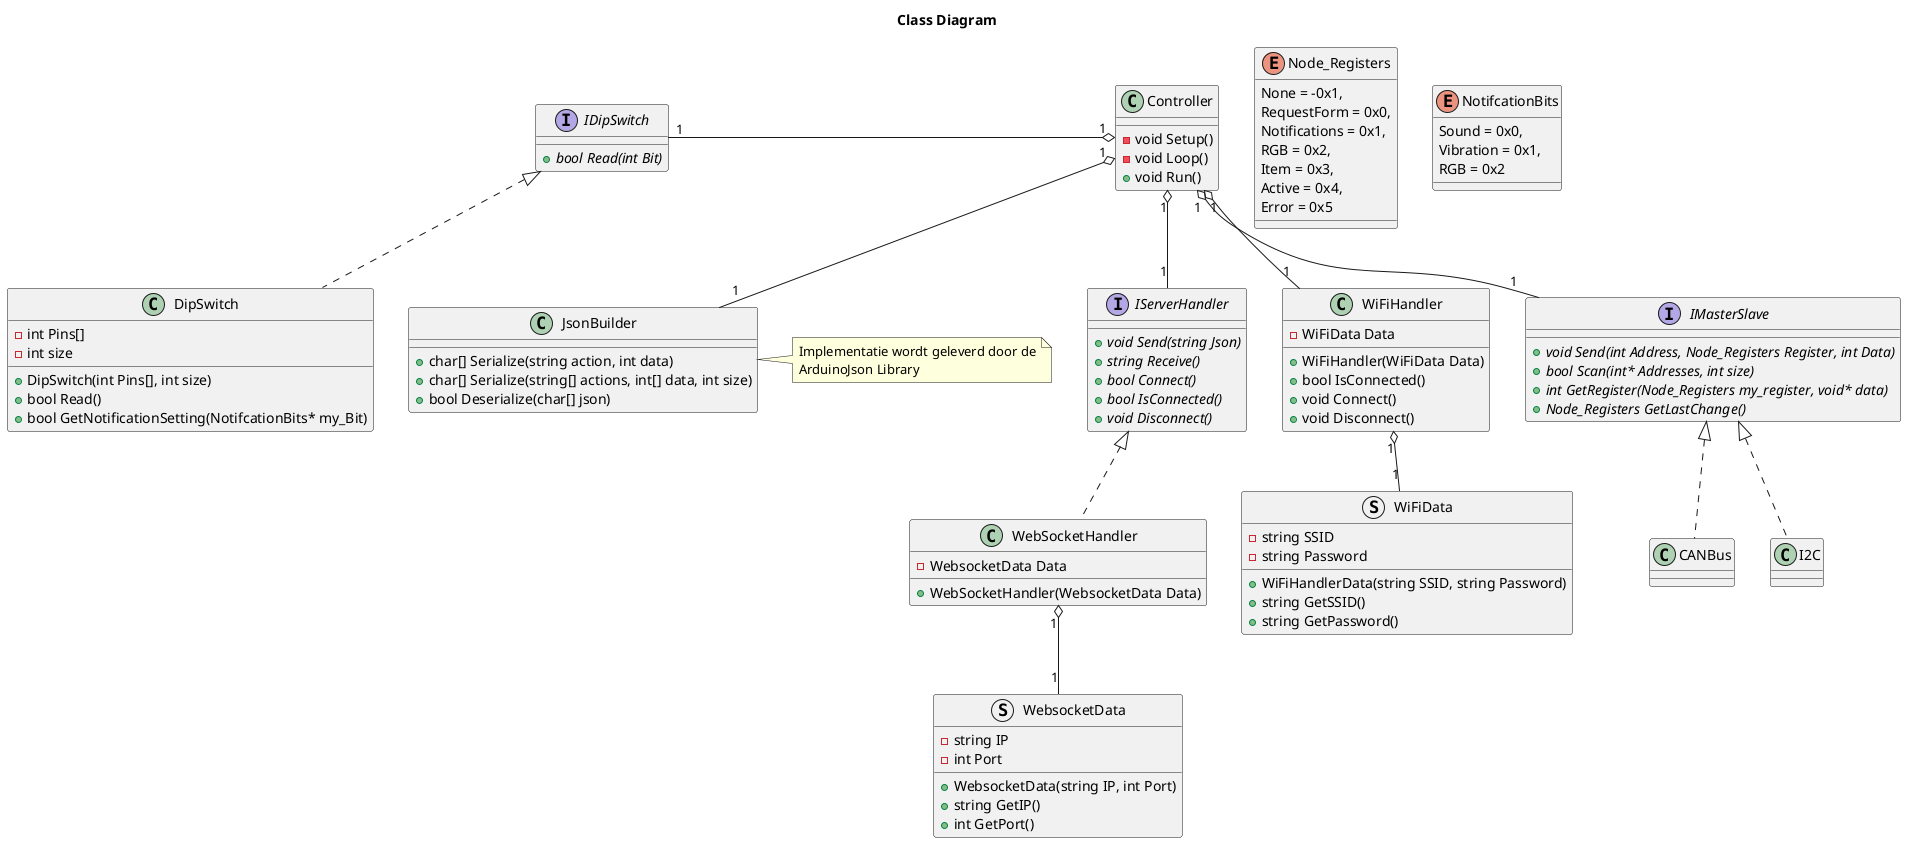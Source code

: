 @startuml ClassDiagram
Title Class Diagram

Class Controller
{
    {method} - void Setup()
    {method} - void Loop()
    {method} + void Run()
}

Interface IServerHandler
{
    {abstract} + void Send(string Json)
    {abstract} + string Receive()
    {abstract} + bool Connect()
    {abstract} + bool IsConnected()
    {abstract} + void Disconnect()
}

Class WiFiHandler
{
    {field} - WiFiData Data
    {method} + WiFiHandler(WiFiData Data)
    {method} + bool IsConnected()
    {method} + void Connect()
    {method} + void Disconnect()
}

Class WebSocketHandler
{
    {field} - WebsocketData Data
    {method} + WebSocketHandler(WebsocketData Data)
}

Struct WebsocketData
{
    {field} - string IP
    {field} - int Port

    {method} + WebsocketData(string IP, int Port)
    {method} + string GetIP()
    {method} + int GetPort()
}

Struct WiFiData
{
    {field} - string SSID
    {field} - string Password

    {method} + WiFiHandlerData(string SSID, string Password)
    {method} + string GetSSID()
    {method} + string GetPassword()
}

Interface IDipSwitch
{
    {abstract} + bool Read(int Bit)
}

class DipSwitch
{
    {field} - int Pins[]
    {field} - int size
    {method} + DipSwitch(int Pins[], int size)
    {method} + bool Read()
    {method} + bool GetNotificationSetting(NotifcationBits* my_Bit)
}


Interface IMasterSlave
{
    {abstract} + void Send(int Address, Node_Registers Register, int Data)
    {abstract} + bool Scan(int* Addresses, int size)
    {abstract} + int GetRegister(Node_Registers my_register, void* data)
    {abstract} + Node_Registers GetLastChange()

}

enum Node_Registers
{
    None = -0x1,
    RequestForm = 0x0,
    Notifications = 0x1,
    RGB = 0x2,
    Item = 0x3,
    Active = 0x4,
    Error = 0x5
}

enum NotifcationBits 
{
    Sound = 0x0,
    Vibration = 0x1,
    RGB = 0x2
}


Class JsonBuilder
{
    {method} + char[] Serialize(string action, int data)
    {method} + char[] Serialize(string[] actions, int[] data, int size)
    {method} + bool Deserialize(char[] json)
}

note right of JsonBuilder : Implementatie wordt geleverd door de\nArduinoJson Library

' EMPTY CLASSES
Class CANBus
Class I2C
' END OF EMPYY CLASSES 

IMasterSlave <|.. I2C
IMasterSlave <|.. CANBus
IDipSwitch <|.. DipSwitch
IServerHandler <|.. WebSocketHandler

Controller "1" o-- "1" WiFiHandler
Controller "1" o-- "1" IMasterSlave
Controller "1" o-- "1" JsonBuilder
Controller "1" o-left- "1" IDipSwitch
Controller "1" o-- "1" IServerHandler

WiFiHandler "1" o-- "1" WiFiData
WebSocketHandler "1" o-- "1" WebsocketData


@enduml
